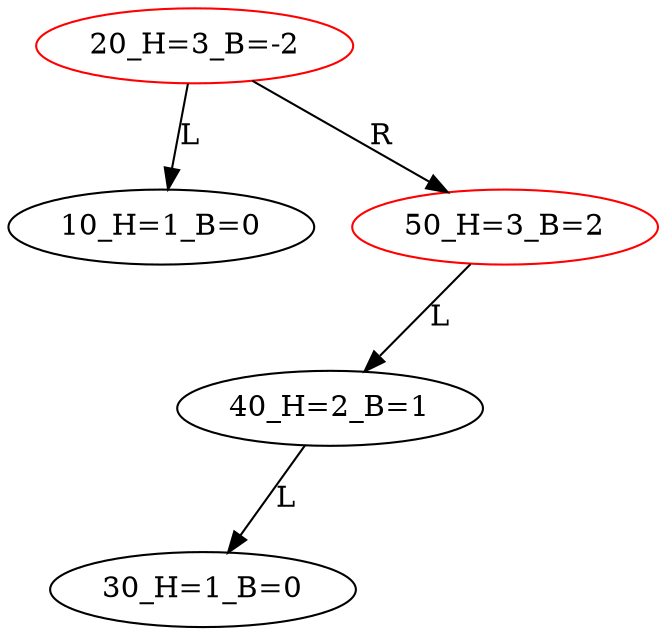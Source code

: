 digraph BiTreeBiTreeInsert {
"20_H=3_B=-2" -> {"10_H=1_B=0"} [label="L"]
"20_H=3_B=-2" -> {"50_H=3_B=2"} [label="R"]
"50_H=3_B=2" -> {"40_H=2_B=1"} [label="L"]
"50_H=3_B=2" -> {"HD0"} [label="L"] [style=invis]
"HD0" [style=invis]
"40_H=2_B=1" -> {"30_H=1_B=0"} [label="L"]
"40_H=2_B=1" -> {"HD1"} [label="L"] [style=invis]
"HD1" [style=invis]
"20_H=3_B=-2" [color=red]
"10_H=1_B=0"
"50_H=3_B=2" [color=red]
"40_H=2_B=1"
"30_H=1_B=0"
}
